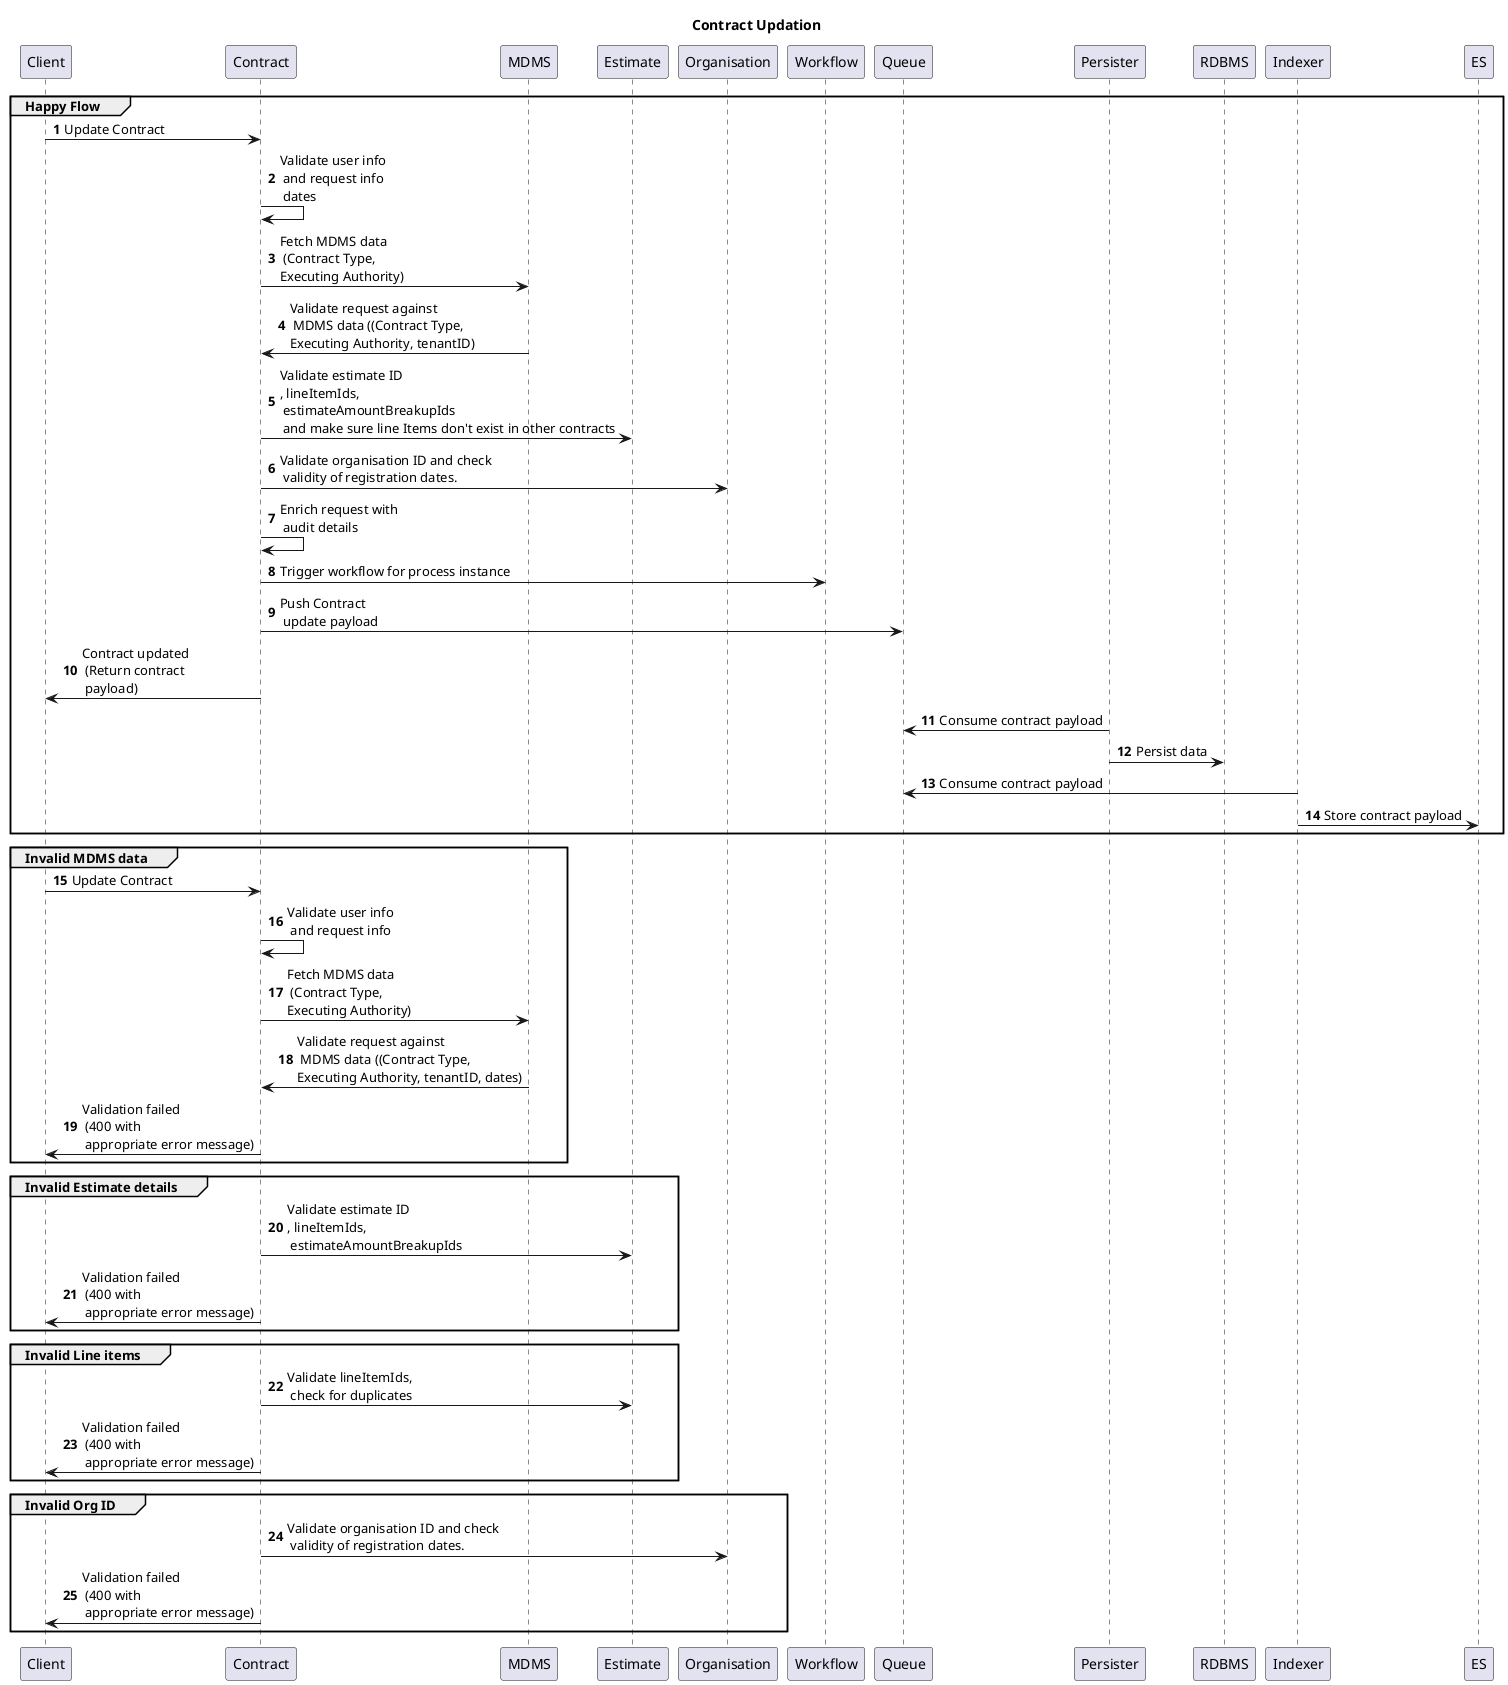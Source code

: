 @startuml
'!theme vibrant
title Contract Updation
group Happy Flow
  autonumber
  Client -> Contract : Update Contract
  Contract -> Contract : Validate user info\n and request info\n dates
  Contract -> MDMS : Fetch MDMS data\n (Contract Type, \nExecuting Authority)
  MDMS -> Contract: Validate request against\n MDMS data ((Contract Type, \nExecuting Authority, tenantID)
  Contract -> Estimate: Validate estimate ID\n, lineItemIds, \n estimateAmountBreakupIds \n and make sure line Items don't exist in other contracts
  Contract -> Organisation: Validate organisation ID and check\n validity of registration dates.
  Contract -> Contract : Enrich request with\n audit details
  Contract -> Workflow : Trigger workflow for process instance
  Contract -> Queue: Push Contract\n update payload
  Contract -> Client: Contract updated\n (Return contract\n payload)
  Persister -> Queue: Consume contract payload
  Persister -> RDBMS: Persist data
  Indexer -> Queue: Consume contract payload
  Indexer -> ES: Store contract payload
end
group Invalid MDMS data
  Client -> Contract : Update Contract
  Contract -> Contract : Validate user info\n and request info
  Contract -> MDMS : Fetch MDMS data\n (Contract Type, \nExecuting Authority)
  MDMS -> Contract: Validate request against\n MDMS data ((Contract Type, \nExecuting Authority, tenantID, dates)
  Contract -> Client: Validation failed\n (400 with\n appropriate error message)
end
group Invalid Estimate details
  Contract -> Estimate: Validate estimate ID\n, lineItemIds, \n estimateAmountBreakupIds
  Contract -> Client: Validation failed\n (400 with\n appropriate error message)
end
group Invalid Line items
  Contract -> Estimate: Validate lineItemIds,\n check for duplicates
  Contract -> Client: Validation failed\n (400 with\n appropriate error message)
end
group Invalid Org ID
 Contract -> Organisation: Validate organisation ID and check\n validity of registration dates.
 Contract -> Client: Validation failed\n (400 with\n appropriate error message)
end
@enduml
